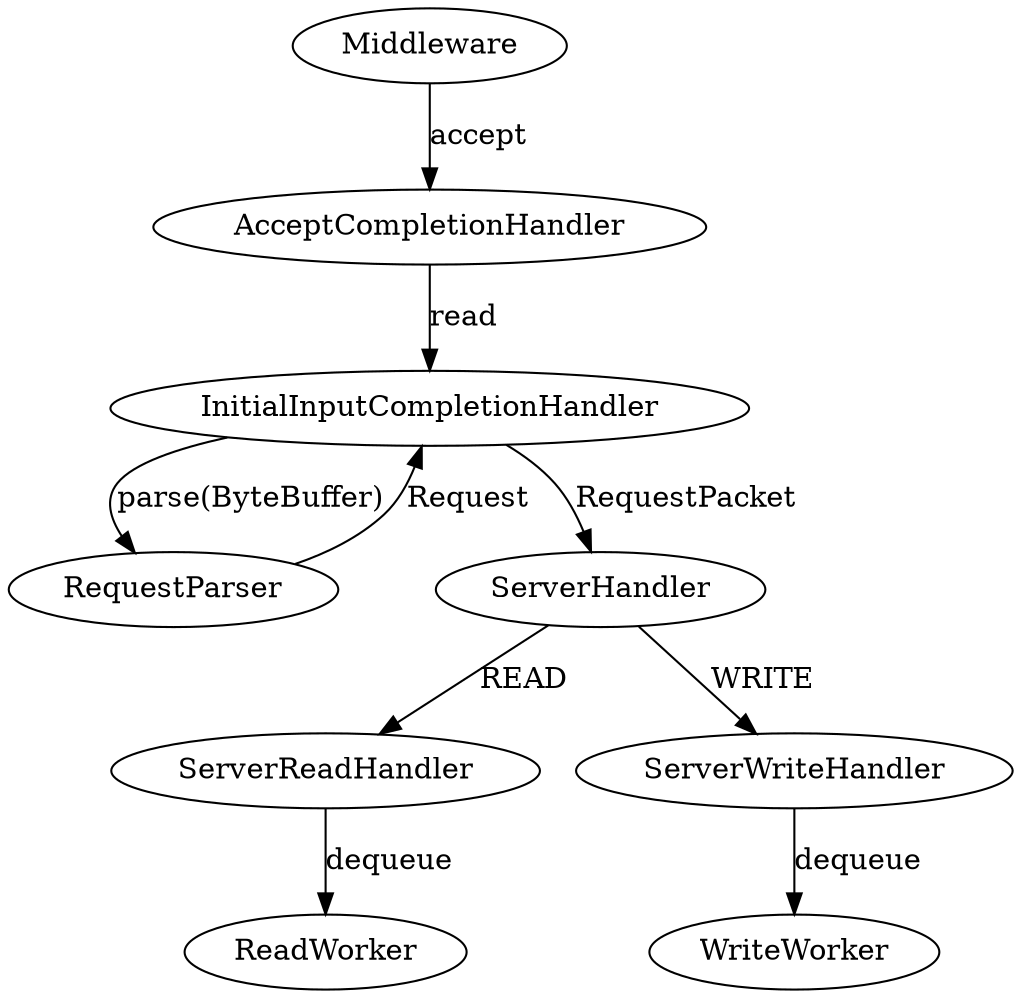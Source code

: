 digraph architecture {
    mw [label="Middleware"];
    ach [label="AcceptCompletionHandler"];
    iich [label="InitialInputCompletionHandler"];
    rp [label="RequestParser"];
    sh [label="ServerHandler"];
    srh [label="ServerReadHandler"];
    swh [label="ServerWriteHandler"];
    rw [label="ReadWorker"];
    ww [label="WriteWorker"];

    mw -> ach [label="accept"];
    ach -> iich [label="read"];
    iich -> rp [label="parse(ByteBuffer)"];
    rp -> iich [label="Request"];
    iich -> sh [label="RequestPacket"];
    sh -> srh [label="READ"];
    sh -> swh [label="WRITE"];
    srh -> rw [label="dequeue"];
    swh -> ww [label="dequeue"];
}
